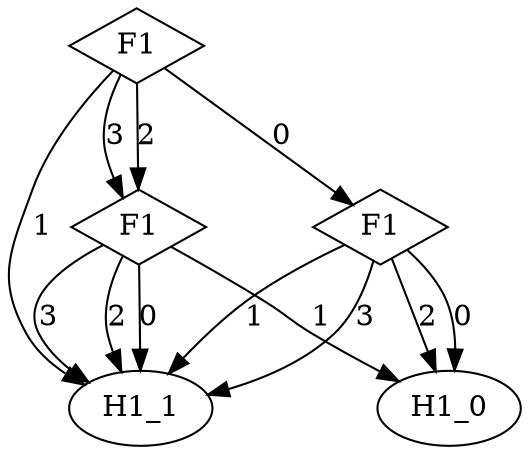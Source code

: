 digraph {
node [label=H1_1,style=""] H1_1
node [label=H1_1,style=""] H1_1
node [label=H1_0,style=""] H1_0
node [label=H1_1,style=""] H1_1
node [label=H1_1,style=""] H1_1
node [label=H1_0,style=""] H1_0
node [label=H1_1,style=""] H1_1
node [label=H1_0,style=""] H1_0
node [label=H1_1,style=""] H1_1
node [label=F1,shape="diamond",style=""] 2
node [label=F1,shape="diamond",style=""] 1
node [label=F1,shape="diamond",style=""] 0

2 -> H1_1 [label="3"]
2 -> H1_1 [label="2"]
2 -> H1_0 [label="1"]
2 -> H1_1 [label="0"]
1 -> H1_1 [label="3"]
1 -> H1_0 [label="2"]
1 -> H1_1 [label="1"]
1 -> H1_0 [label="0"]
0 -> 2 [label="3"]
0 -> 2 [label="2"]
0 -> H1_1 [label="1"]
0 -> 1 [label="0"]
}